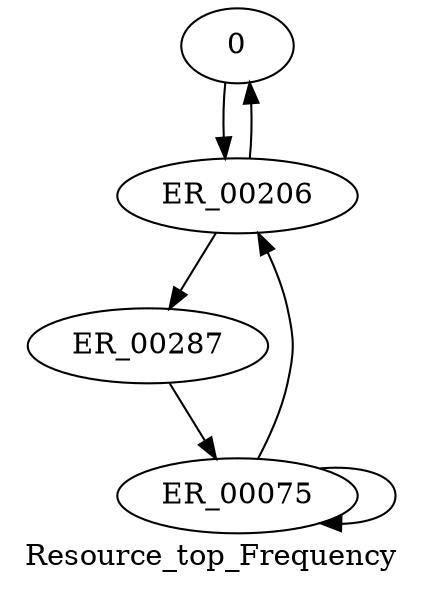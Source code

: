 digraph Resource_top_Frequency {
	0 -> ER_00206
	ER_00206 -> ER_00287
	ER_00287 -> ER_00075
	ER_00075 -> ER_00075
	ER_00075 -> ER_00206
	ER_00206 -> 0
	label=Resource_top_Frequency
}
